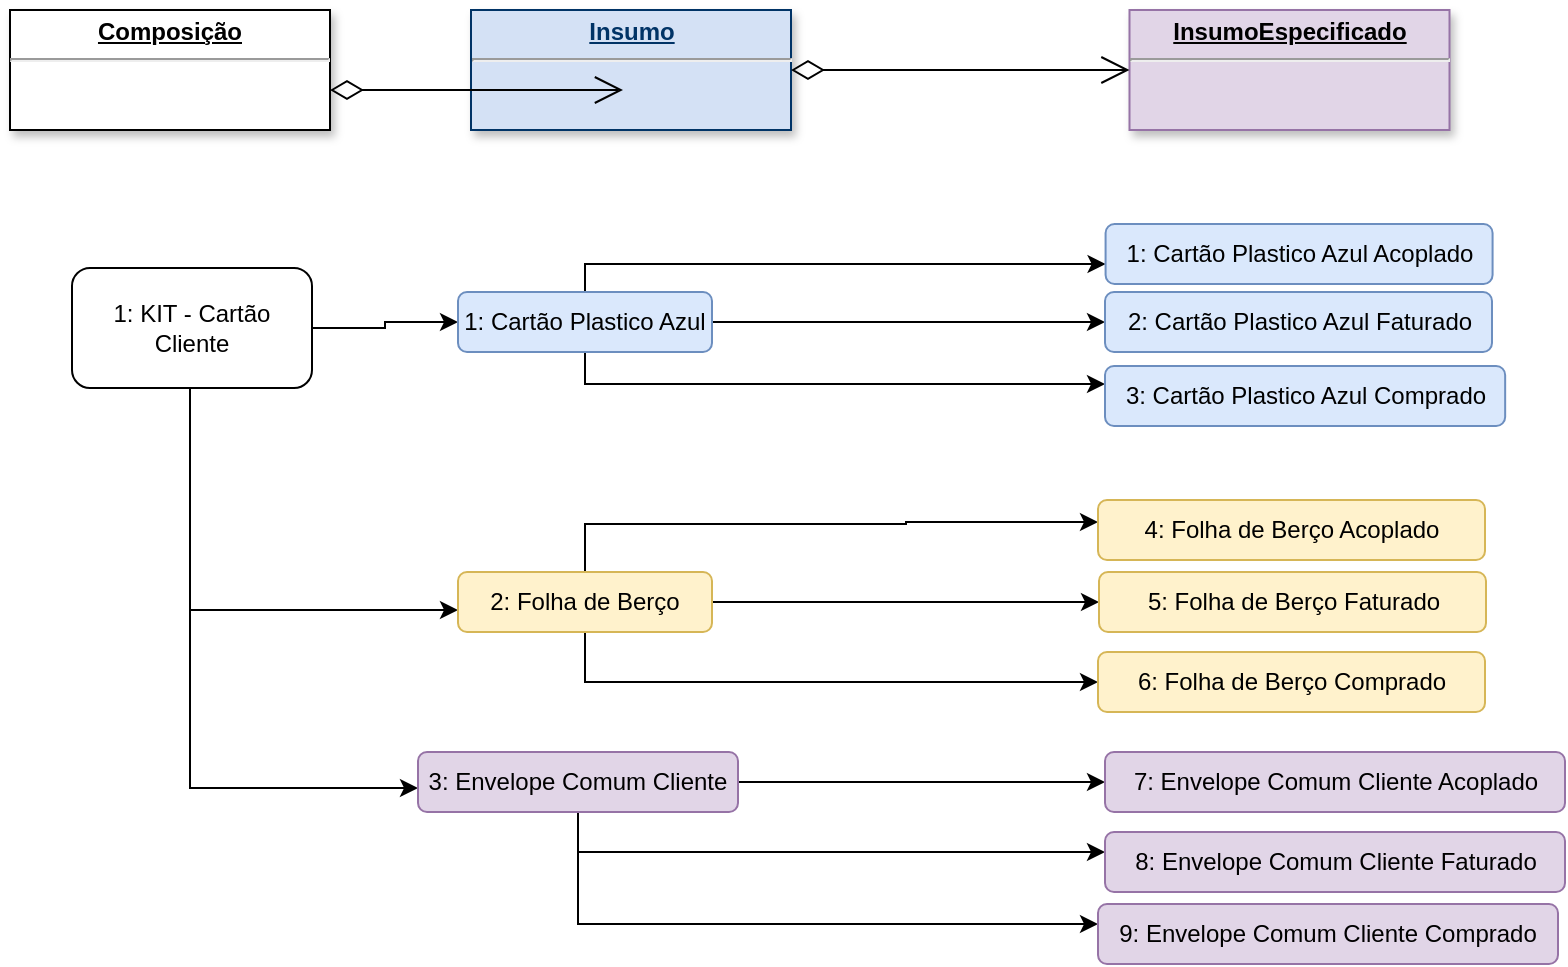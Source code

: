 <mxfile version="20.5.1" type="github">
  <diagram name="Page-1" id="efa7a0a1-bf9b-a30e-e6df-94a7791c09e9">
    <mxGraphModel dx="3472" dy="1700" grid="1" gridSize="10" guides="1" tooltips="1" connect="1" arrows="1" fold="1" page="1" pageScale="1" pageWidth="1169" pageHeight="827" background="none" math="0" shadow="0">
      <root>
        <mxCell id="0" />
        <mxCell id="1" parent="0" />
        <mxCell id="kxRyARiAPBWNzmmKZJo8-114" value="&lt;p style=&quot;margin: 0px; margin-top: 4px; text-align: center; text-decoration: underline;&quot;&gt;&lt;strong&gt;Composição&lt;/strong&gt;&lt;/p&gt;&lt;hr&gt;&lt;p style=&quot;margin: 0px; margin-left: 8px;&quot;&gt;&lt;br&gt;&lt;/p&gt;" style="verticalAlign=top;align=left;overflow=fill;fontSize=12;fontFamily=Helvetica;html=1;shadow=1;" parent="1" vertex="1">
          <mxGeometry x="46" y="40" width="160" height="60" as="geometry" />
        </mxCell>
        <mxCell id="kxRyARiAPBWNzmmKZJo8-115" value="&lt;p style=&quot;margin: 0px; margin-top: 4px; text-align: center; text-decoration: underline;&quot;&gt;&lt;b&gt;Insumo&lt;/b&gt;&lt;/p&gt;&lt;hr&gt;&lt;p style=&quot;margin: 0px; margin-left: 8px;&quot;&gt;&lt;br&gt;&lt;/p&gt;" style="verticalAlign=top;align=left;overflow=fill;fontSize=12;fontFamily=Helvetica;html=1;strokeColor=#003366;shadow=1;fillColor=#D4E1F5;fontColor=#003366" parent="1" vertex="1">
          <mxGeometry x="276.5" y="40" width="160" height="60" as="geometry" />
        </mxCell>
        <mxCell id="kxRyARiAPBWNzmmKZJo8-119" value="&lt;p style=&quot;margin: 0px; margin-top: 4px; text-align: center; text-decoration: underline;&quot;&gt;&lt;b&gt;InsumoEspecificado&lt;/b&gt;&lt;/p&gt;&lt;hr&gt;&lt;p style=&quot;margin: 0px; margin-left: 8px;&quot;&gt;&lt;br&gt;&lt;/p&gt;" style="verticalAlign=top;align=left;overflow=fill;fontSize=12;fontFamily=Helvetica;html=1;strokeColor=#9673a6;shadow=1;fillColor=#e1d5e7;" parent="1" vertex="1">
          <mxGeometry x="605.75" y="40" width="160" height="60" as="geometry" />
        </mxCell>
        <mxCell id="kxRyARiAPBWNzmmKZJo8-127" value="" style="endArrow=open;endSize=12;startArrow=diamondThin;startSize=14;startFill=0;edgeStyle=orthogonalEdgeStyle;rounded=0;elbow=vertical;html=1;" parent="1" edge="1">
          <mxGeometry relative="1" as="geometry">
            <mxPoint x="206" y="80" as="sourcePoint" />
            <mxPoint x="352.5" y="80" as="targetPoint" />
            <Array as="points">
              <mxPoint x="310" y="80" />
              <mxPoint x="310" y="80" />
            </Array>
          </mxGeometry>
        </mxCell>
        <mxCell id="kxRyARiAPBWNzmmKZJo8-130" value="" style="endArrow=open;html=1;endSize=12;startArrow=diamondThin;startSize=14;startFill=0;edgeStyle=orthogonalEdgeStyle;rounded=0;elbow=vertical;" parent="1" source="kxRyARiAPBWNzmmKZJo8-115" target="kxRyARiAPBWNzmmKZJo8-119" edge="1">
          <mxGeometry relative="1" as="geometry">
            <mxPoint x="450" y="67" as="sourcePoint" />
            <mxPoint x="600" y="67" as="targetPoint" />
            <Array as="points">
              <mxPoint x="514" y="70" />
              <mxPoint x="514" y="70" />
            </Array>
          </mxGeometry>
        </mxCell>
        <mxCell id="xdecVxI8g7WjwIrV84c3-124" style="edgeStyle=orthogonalEdgeStyle;rounded=0;orthogonalLoop=1;jettySize=auto;html=1;" parent="1" source="xdecVxI8g7WjwIrV84c3-115" target="xdecVxI8g7WjwIrV84c3-116" edge="1">
          <mxGeometry relative="1" as="geometry" />
        </mxCell>
        <mxCell id="xdecVxI8g7WjwIrV84c3-104" style="edgeStyle=orthogonalEdgeStyle;rounded=0;orthogonalLoop=1;jettySize=auto;html=1;" edge="1" parent="1" source="xdecVxI8g7WjwIrV84c3-115" target="xdecVxI8g7WjwIrV84c3-118">
          <mxGeometry relative="1" as="geometry">
            <Array as="points">
              <mxPoint x="136" y="340" />
            </Array>
          </mxGeometry>
        </mxCell>
        <mxCell id="xdecVxI8g7WjwIrV84c3-105" style="edgeStyle=orthogonalEdgeStyle;rounded=0;orthogonalLoop=1;jettySize=auto;html=1;" edge="1" parent="1" target="xdecVxI8g7WjwIrV84c3-120">
          <mxGeometry relative="1" as="geometry">
            <mxPoint x="136" y="229" as="sourcePoint" />
            <mxPoint x="322" y="429" as="targetPoint" />
            <Array as="points">
              <mxPoint x="136" y="429" />
            </Array>
          </mxGeometry>
        </mxCell>
        <mxCell id="xdecVxI8g7WjwIrV84c3-115" value="1: KIT - Cartão Cliente" style="rounded=1;whiteSpace=wrap;html=1;" parent="1" vertex="1">
          <mxGeometry x="77" y="169" width="120" height="60" as="geometry" />
        </mxCell>
        <mxCell id="xdecVxI8g7WjwIrV84c3-109" style="edgeStyle=orthogonalEdgeStyle;rounded=0;orthogonalLoop=1;jettySize=auto;html=1;" edge="1" parent="1" source="xdecVxI8g7WjwIrV84c3-116" target="xdecVxI8g7WjwIrV84c3-117">
          <mxGeometry relative="1" as="geometry">
            <Array as="points">
              <mxPoint x="334" y="167" />
            </Array>
          </mxGeometry>
        </mxCell>
        <mxCell id="xdecVxI8g7WjwIrV84c3-112" style="edgeStyle=orthogonalEdgeStyle;rounded=0;orthogonalLoop=1;jettySize=auto;html=1;" edge="1" parent="1" source="xdecVxI8g7WjwIrV84c3-116" target="xdecVxI8g7WjwIrV84c3-133">
          <mxGeometry relative="1" as="geometry" />
        </mxCell>
        <mxCell id="xdecVxI8g7WjwIrV84c3-113" style="edgeStyle=orthogonalEdgeStyle;rounded=0;orthogonalLoop=1;jettySize=auto;html=1;" edge="1" parent="1" source="xdecVxI8g7WjwIrV84c3-116" target="xdecVxI8g7WjwIrV84c3-134">
          <mxGeometry relative="1" as="geometry">
            <Array as="points">
              <mxPoint x="334" y="227" />
            </Array>
          </mxGeometry>
        </mxCell>
        <mxCell id="xdecVxI8g7WjwIrV84c3-116" value="1: Cartão Plastico Azul" style="rounded=1;whiteSpace=wrap;html=1;fillColor=#dae8fc;strokeColor=#6c8ebf;" parent="1" vertex="1">
          <mxGeometry x="270" y="181" width="127" height="30" as="geometry" />
        </mxCell>
        <mxCell id="xdecVxI8g7WjwIrV84c3-117" value="1: Cartão Plastico Azul Acoplado" style="rounded=1;whiteSpace=wrap;html=1;fillColor=#dae8fc;strokeColor=#6c8ebf;" parent="1" vertex="1">
          <mxGeometry x="593.79" y="147" width="193.5" height="30" as="geometry" />
        </mxCell>
        <mxCell id="xdecVxI8g7WjwIrV84c3-143" style="edgeStyle=orthogonalEdgeStyle;rounded=0;orthogonalLoop=1;jettySize=auto;html=1;" parent="1" source="xdecVxI8g7WjwIrV84c3-118" target="xdecVxI8g7WjwIrV84c3-139" edge="1">
          <mxGeometry relative="1" as="geometry">
            <Array as="points">
              <mxPoint x="334" y="297" />
              <mxPoint x="494" y="297" />
              <mxPoint x="494" y="296" />
            </Array>
          </mxGeometry>
        </mxCell>
        <mxCell id="xdecVxI8g7WjwIrV84c3-144" style="edgeStyle=orthogonalEdgeStyle;rounded=0;orthogonalLoop=1;jettySize=auto;html=1;" parent="1" source="xdecVxI8g7WjwIrV84c3-118" target="xdecVxI8g7WjwIrV84c3-140" edge="1">
          <mxGeometry relative="1" as="geometry" />
        </mxCell>
        <mxCell id="xdecVxI8g7WjwIrV84c3-145" style="edgeStyle=orthogonalEdgeStyle;rounded=0;orthogonalLoop=1;jettySize=auto;html=1;" parent="1" source="xdecVxI8g7WjwIrV84c3-118" target="xdecVxI8g7WjwIrV84c3-141" edge="1">
          <mxGeometry relative="1" as="geometry">
            <Array as="points">
              <mxPoint x="334" y="376" />
            </Array>
          </mxGeometry>
        </mxCell>
        <mxCell id="xdecVxI8g7WjwIrV84c3-118" value="2: Folha de Berço" style="rounded=1;whiteSpace=wrap;html=1;fillColor=#fff2cc;strokeColor=#d6b656;" parent="1" vertex="1">
          <mxGeometry x="270" y="321" width="127" height="30" as="geometry" />
        </mxCell>
        <mxCell id="xdecVxI8g7WjwIrV84c3-152" style="edgeStyle=orthogonalEdgeStyle;rounded=0;orthogonalLoop=1;jettySize=auto;html=1;" parent="1" source="xdecVxI8g7WjwIrV84c3-120" target="xdecVxI8g7WjwIrV84c3-147" edge="1">
          <mxGeometry relative="1" as="geometry" />
        </mxCell>
        <mxCell id="xdecVxI8g7WjwIrV84c3-153" style="edgeStyle=orthogonalEdgeStyle;rounded=0;orthogonalLoop=1;jettySize=auto;html=1;" parent="1" source="xdecVxI8g7WjwIrV84c3-120" target="xdecVxI8g7WjwIrV84c3-150" edge="1">
          <mxGeometry relative="1" as="geometry">
            <Array as="points">
              <mxPoint x="330" y="461" />
            </Array>
          </mxGeometry>
        </mxCell>
        <mxCell id="xdecVxI8g7WjwIrV84c3-114" style="edgeStyle=orthogonalEdgeStyle;rounded=0;orthogonalLoop=1;jettySize=auto;html=1;" edge="1" parent="1" source="xdecVxI8g7WjwIrV84c3-120" target="xdecVxI8g7WjwIrV84c3-151">
          <mxGeometry relative="1" as="geometry">
            <Array as="points">
              <mxPoint x="330" y="497" />
            </Array>
          </mxGeometry>
        </mxCell>
        <mxCell id="xdecVxI8g7WjwIrV84c3-120" value="3: Envelope Comum Cliente" style="rounded=1;whiteSpace=wrap;html=1;fillColor=#e1d5e7;strokeColor=#9673a6;" parent="1" vertex="1">
          <mxGeometry x="250" y="411" width="160" height="30" as="geometry" />
        </mxCell>
        <mxCell id="xdecVxI8g7WjwIrV84c3-133" value="2: Cartão Plastico Azul Faturado" style="rounded=1;whiteSpace=wrap;html=1;fillColor=#dae8fc;strokeColor=#6c8ebf;" parent="1" vertex="1">
          <mxGeometry x="593.5" y="181" width="193.5" height="30" as="geometry" />
        </mxCell>
        <mxCell id="xdecVxI8g7WjwIrV84c3-134" value="3: Cartão Plastico Azul Comprado" style="rounded=1;whiteSpace=wrap;html=1;fillColor=#dae8fc;strokeColor=#6c8ebf;" parent="1" vertex="1">
          <mxGeometry x="593.5" y="218" width="200.08" height="30" as="geometry" />
        </mxCell>
        <mxCell id="xdecVxI8g7WjwIrV84c3-139" value="4: Folha de Berço Acoplado" style="rounded=1;whiteSpace=wrap;html=1;fillColor=#fff2cc;strokeColor=#d6b656;" parent="1" vertex="1">
          <mxGeometry x="590" y="285" width="193.5" height="30" as="geometry" />
        </mxCell>
        <mxCell id="xdecVxI8g7WjwIrV84c3-140" value="5: Folha de Berço Faturado" style="rounded=1;whiteSpace=wrap;html=1;fillColor=#fff2cc;strokeColor=#d6b656;" parent="1" vertex="1">
          <mxGeometry x="590.5" y="321" width="193.5" height="30" as="geometry" />
        </mxCell>
        <mxCell id="xdecVxI8g7WjwIrV84c3-141" value="6: Folha de Berço&amp;nbsp;Comprado" style="rounded=1;whiteSpace=wrap;html=1;fillColor=#fff2cc;strokeColor=#d6b656;" parent="1" vertex="1">
          <mxGeometry x="590.0" y="361" width="193.5" height="30" as="geometry" />
        </mxCell>
        <mxCell id="xdecVxI8g7WjwIrV84c3-147" value="&lt;div&gt;7: Envelope Comum Cliente Acoplado&lt;/div&gt;" style="rounded=1;whiteSpace=wrap;html=1;fillColor=#e1d5e7;strokeColor=#9673a6;" parent="1" vertex="1">
          <mxGeometry x="593.5" y="411" width="230" height="30" as="geometry" />
        </mxCell>
        <mxCell id="xdecVxI8g7WjwIrV84c3-150" value="&lt;div&gt;8: Envelope Comum Cliente Faturado&lt;/div&gt;" style="rounded=1;whiteSpace=wrap;html=1;fillColor=#e1d5e7;strokeColor=#9673a6;" parent="1" vertex="1">
          <mxGeometry x="593.5" y="451" width="230" height="30" as="geometry" />
        </mxCell>
        <mxCell id="xdecVxI8g7WjwIrV84c3-151" value="9: Envelope Comum Cliente Comprado" style="rounded=1;whiteSpace=wrap;html=1;fillColor=#e1d5e7;strokeColor=#9673a6;" parent="1" vertex="1">
          <mxGeometry x="590" y="487" width="230" height="30" as="geometry" />
        </mxCell>
      </root>
    </mxGraphModel>
  </diagram>
</mxfile>

